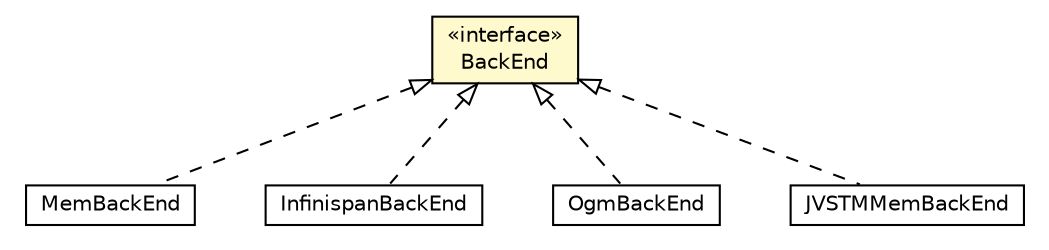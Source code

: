 #!/usr/local/bin/dot
#
# Class diagram 
# Generated by UMLGraph version 5.1 (http://www.umlgraph.org/)
#

digraph G {
	edge [fontname="Helvetica",fontsize=10,labelfontname="Helvetica",labelfontsize=10];
	node [fontname="Helvetica",fontsize=10,shape=plaintext];
	nodesep=0.25;
	ranksep=0.5;
	// pt.ist.fenixframework.backend.BackEnd
	c23364 [label=<<table title="pt.ist.fenixframework.backend.BackEnd" border="0" cellborder="1" cellspacing="0" cellpadding="2" port="p" bgcolor="lemonChiffon" href="./BackEnd.html">
		<tr><td><table border="0" cellspacing="0" cellpadding="1">
<tr><td align="center" balign="center"> &#171;interface&#187; </td></tr>
<tr><td align="center" balign="center"> BackEnd </td></tr>
		</table></td></tr>
		</table>>, fontname="Helvetica", fontcolor="black", fontsize=10.0];
	// pt.ist.fenixframework.backend.mem.MemBackEnd
	c23410 [label=<<table title="pt.ist.fenixframework.backend.mem.MemBackEnd" border="0" cellborder="1" cellspacing="0" cellpadding="2" port="p" href="./mem/MemBackEnd.html">
		<tr><td><table border="0" cellspacing="0" cellpadding="1">
<tr><td align="center" balign="center"> MemBackEnd </td></tr>
		</table></td></tr>
		</table>>, fontname="Helvetica", fontcolor="black", fontsize=10.0];
	// pt.ist.fenixframework.backend.infinispan.InfinispanBackEnd
	c23417 [label=<<table title="pt.ist.fenixframework.backend.infinispan.InfinispanBackEnd" border="0" cellborder="1" cellspacing="0" cellpadding="2" port="p" href="./infinispan/InfinispanBackEnd.html">
		<tr><td><table border="0" cellspacing="0" cellpadding="1">
<tr><td align="center" balign="center"> InfinispanBackEnd </td></tr>
		</table></td></tr>
		</table>>, fontname="Helvetica", fontcolor="black", fontsize=10.0];
	// pt.ist.fenixframework.backend.ogm.OgmBackEnd
	c23423 [label=<<table title="pt.ist.fenixframework.backend.ogm.OgmBackEnd" border="0" cellborder="1" cellspacing="0" cellpadding="2" port="p" href="./ogm/OgmBackEnd.html">
		<tr><td><table border="0" cellspacing="0" cellpadding="1">
<tr><td align="center" balign="center"> OgmBackEnd </td></tr>
		</table></td></tr>
		</table>>, fontname="Helvetica", fontcolor="black", fontsize=10.0];
	// pt.ist.fenixframework.backend.jvstmmem.JVSTMMemBackEnd
	c23431 [label=<<table title="pt.ist.fenixframework.backend.jvstmmem.JVSTMMemBackEnd" border="0" cellborder="1" cellspacing="0" cellpadding="2" port="p" href="./jvstmmem/JVSTMMemBackEnd.html">
		<tr><td><table border="0" cellspacing="0" cellpadding="1">
<tr><td align="center" balign="center"> JVSTMMemBackEnd </td></tr>
		</table></td></tr>
		</table>>, fontname="Helvetica", fontcolor="black", fontsize=10.0];
	//pt.ist.fenixframework.backend.mem.MemBackEnd implements pt.ist.fenixframework.backend.BackEnd
	c23364:p -> c23410:p [dir=back,arrowtail=empty,style=dashed];
	//pt.ist.fenixframework.backend.infinispan.InfinispanBackEnd implements pt.ist.fenixframework.backend.BackEnd
	c23364:p -> c23417:p [dir=back,arrowtail=empty,style=dashed];
	//pt.ist.fenixframework.backend.ogm.OgmBackEnd implements pt.ist.fenixframework.backend.BackEnd
	c23364:p -> c23423:p [dir=back,arrowtail=empty,style=dashed];
	//pt.ist.fenixframework.backend.jvstmmem.JVSTMMemBackEnd implements pt.ist.fenixframework.backend.BackEnd
	c23364:p -> c23431:p [dir=back,arrowtail=empty,style=dashed];
}

